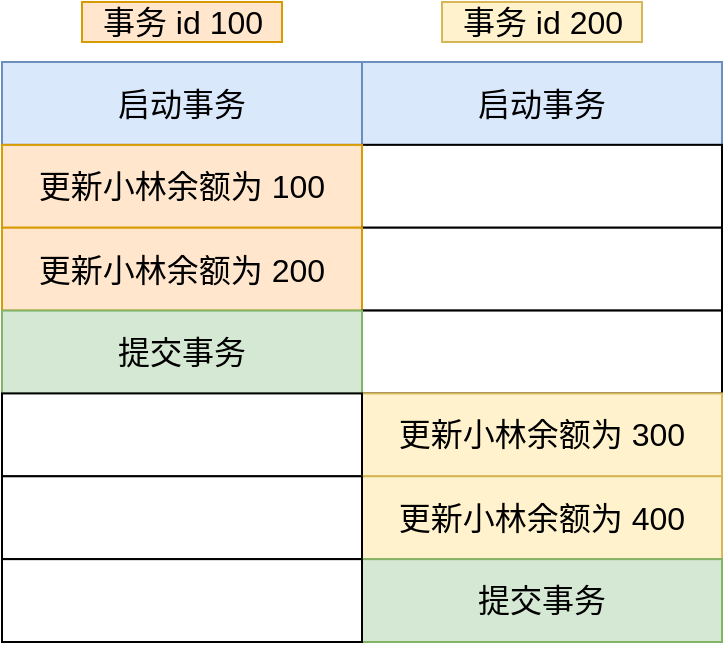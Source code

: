 <mxfile version="14.9.4" type="github">
  <diagram id="GycYFrWmDNwBHVB8v1fu" name="第 1 页">
    <mxGraphModel dx="1102" dy="582" grid="1" gridSize="10" guides="1" tooltips="1" connect="1" arrows="1" fold="1" page="1" pageScale="1" pageWidth="827" pageHeight="1169" math="0" shadow="0">
      <root>
        <mxCell id="0" />
        <mxCell id="1" parent="0" />
        <mxCell id="Hdr9tOVc09uNca0y6-iA-1" value="启动事务" style="rounded=0;whiteSpace=wrap;html=1;fontSize=16;fillColor=#dae8fc;strokeColor=#6c8ebf;" vertex="1" parent="1">
          <mxGeometry x="390" y="170" width="180.0" height="41.429" as="geometry" />
        </mxCell>
        <mxCell id="Hdr9tOVc09uNca0y6-iA-2" value="启动事务" style="rounded=0;whiteSpace=wrap;html=1;fontSize=16;fillColor=#dae8fc;strokeColor=#6c8ebf;" vertex="1" parent="1">
          <mxGeometry x="210" y="170" width="180.0" height="41.429" as="geometry" />
        </mxCell>
        <mxCell id="Hdr9tOVc09uNca0y6-iA-3" value="" style="rounded=0;whiteSpace=wrap;html=1;fontSize=16;" vertex="1" parent="1">
          <mxGeometry x="390" y="211.429" width="180.0" height="41.429" as="geometry" />
        </mxCell>
        <mxCell id="Hdr9tOVc09uNca0y6-iA-4" value="更新小林余额为 100" style="rounded=0;whiteSpace=wrap;html=1;fontSize=16;fillColor=#ffe6cc;strokeColor=#d79b00;" vertex="1" parent="1">
          <mxGeometry x="210" y="211.429" width="180.0" height="41.429" as="geometry" />
        </mxCell>
        <mxCell id="Hdr9tOVc09uNca0y6-iA-5" value="" style="rounded=0;whiteSpace=wrap;html=1;fontSize=16;" vertex="1" parent="1">
          <mxGeometry x="390" y="252.857" width="180.0" height="41.429" as="geometry" />
        </mxCell>
        <mxCell id="Hdr9tOVc09uNca0y6-iA-6" value="&lt;span style=&quot;font-size: 16px;&quot;&gt;更新小林余额为 200&lt;/span&gt;" style="rounded=0;whiteSpace=wrap;html=1;fontSize=16;fillColor=#ffe6cc;strokeColor=#d79b00;" vertex="1" parent="1">
          <mxGeometry x="210" y="252.857" width="180.0" height="41.429" as="geometry" />
        </mxCell>
        <mxCell id="Hdr9tOVc09uNca0y6-iA-7" value="" style="rounded=0;whiteSpace=wrap;html=1;fontSize=16;" vertex="1" parent="1">
          <mxGeometry x="390" y="294.286" width="180.0" height="41.429" as="geometry" />
        </mxCell>
        <mxCell id="Hdr9tOVc09uNca0y6-iA-8" value="提交事务" style="rounded=0;whiteSpace=wrap;html=1;fontSize=16;fillColor=#d5e8d4;strokeColor=#82b366;" vertex="1" parent="1">
          <mxGeometry x="210" y="294.286" width="180.0" height="41.429" as="geometry" />
        </mxCell>
        <mxCell id="Hdr9tOVc09uNca0y6-iA-9" value="&lt;span style=&quot;font-size: 16px;&quot;&gt;更新小林余额为 300&lt;/span&gt;" style="rounded=0;whiteSpace=wrap;html=1;fontSize=16;fillColor=#fff2cc;strokeColor=#d6b656;" vertex="1" parent="1">
          <mxGeometry x="390" y="335.714" width="180.0" height="41.429" as="geometry" />
        </mxCell>
        <mxCell id="Hdr9tOVc09uNca0y6-iA-10" value="" style="rounded=0;whiteSpace=wrap;html=1;fontSize=16;" vertex="1" parent="1">
          <mxGeometry x="210" y="335.714" width="180.0" height="41.429" as="geometry" />
        </mxCell>
        <mxCell id="Hdr9tOVc09uNca0y6-iA-11" value="&lt;span style=&quot;font-size: 16px;&quot;&gt;更新小林余额为 400&lt;/span&gt;" style="rounded=0;whiteSpace=wrap;html=1;fontSize=16;fillColor=#fff2cc;strokeColor=#d6b656;" vertex="1" parent="1">
          <mxGeometry x="390" y="377.143" width="180.0" height="41.429" as="geometry" />
        </mxCell>
        <mxCell id="Hdr9tOVc09uNca0y6-iA-12" value="" style="rounded=0;whiteSpace=wrap;html=1;fontSize=16;" vertex="1" parent="1">
          <mxGeometry x="210" y="377.143" width="180.0" height="41.429" as="geometry" />
        </mxCell>
        <mxCell id="Hdr9tOVc09uNca0y6-iA-13" value="提交事务" style="rounded=0;whiteSpace=wrap;html=1;fontSize=16;fillColor=#d5e8d4;strokeColor=#82b366;" vertex="1" parent="1">
          <mxGeometry x="390" y="418.571" width="180.0" height="41.429" as="geometry" />
        </mxCell>
        <mxCell id="Hdr9tOVc09uNca0y6-iA-14" value="" style="rounded=0;whiteSpace=wrap;html=1;fontSize=16;" vertex="1" parent="1">
          <mxGeometry x="210" y="418.571" width="180.0" height="41.429" as="geometry" />
        </mxCell>
        <mxCell id="Hdr9tOVc09uNca0y6-iA-16" value="事务 id 100" style="text;html=1;align=center;verticalAlign=middle;resizable=0;points=[];autosize=1;strokeColor=#d79b00;fontSize=16;fillColor=#ffe6cc;" vertex="1" parent="1">
          <mxGeometry x="250" y="140" width="100" height="20" as="geometry" />
        </mxCell>
        <mxCell id="Hdr9tOVc09uNca0y6-iA-17" value="事务 id 200" style="text;html=1;align=center;verticalAlign=middle;resizable=0;points=[];autosize=1;strokeColor=#d6b656;fontSize=16;fillColor=#fff2cc;" vertex="1" parent="1">
          <mxGeometry x="430" y="140" width="100" height="20" as="geometry" />
        </mxCell>
      </root>
    </mxGraphModel>
  </diagram>
</mxfile>
